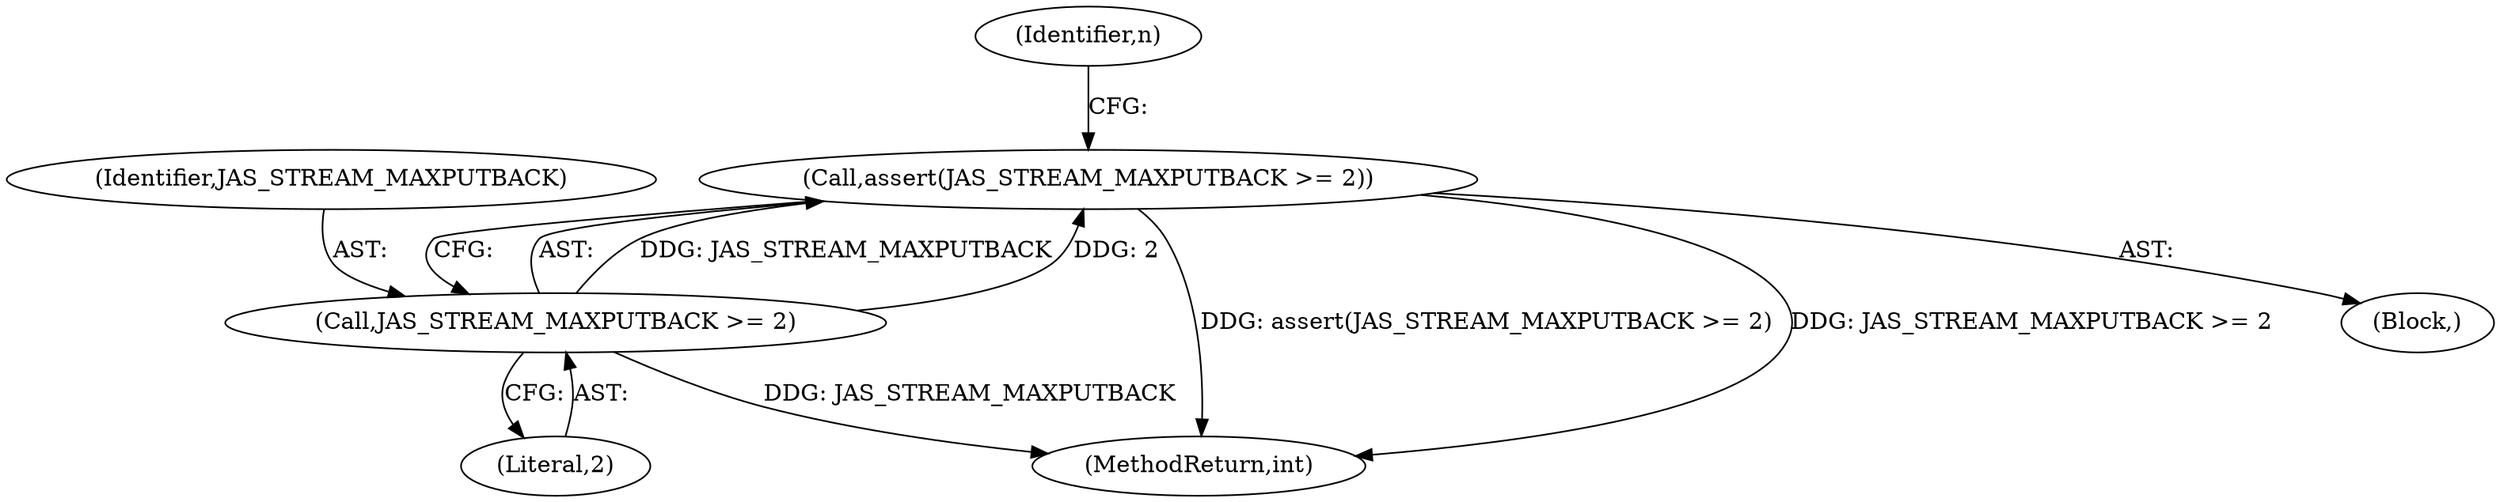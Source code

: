 digraph "0_jasper_d42b2388f7f8e0332c846675133acea151fc557a_32@API" {
"1000110" [label="(Call,assert(JAS_STREAM_MAXPUTBACK >= 2))"];
"1000111" [label="(Call,JAS_STREAM_MAXPUTBACK >= 2)"];
"1000106" [label="(Block,)"];
"1000117" [label="(Identifier,n)"];
"1000183" [label="(MethodReturn,int)"];
"1000110" [label="(Call,assert(JAS_STREAM_MAXPUTBACK >= 2))"];
"1000112" [label="(Identifier,JAS_STREAM_MAXPUTBACK)"];
"1000111" [label="(Call,JAS_STREAM_MAXPUTBACK >= 2)"];
"1000113" [label="(Literal,2)"];
"1000110" -> "1000106"  [label="AST: "];
"1000110" -> "1000111"  [label="CFG: "];
"1000111" -> "1000110"  [label="AST: "];
"1000117" -> "1000110"  [label="CFG: "];
"1000110" -> "1000183"  [label="DDG: assert(JAS_STREAM_MAXPUTBACK >= 2)"];
"1000110" -> "1000183"  [label="DDG: JAS_STREAM_MAXPUTBACK >= 2"];
"1000111" -> "1000110"  [label="DDG: JAS_STREAM_MAXPUTBACK"];
"1000111" -> "1000110"  [label="DDG: 2"];
"1000111" -> "1000113"  [label="CFG: "];
"1000112" -> "1000111"  [label="AST: "];
"1000113" -> "1000111"  [label="AST: "];
"1000111" -> "1000183"  [label="DDG: JAS_STREAM_MAXPUTBACK"];
}
